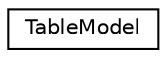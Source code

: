 digraph "Graphical Class Hierarchy"
{
  edge [fontname="Helvetica",fontsize="10",labelfontname="Helvetica",labelfontsize="10"];
  node [fontname="Helvetica",fontsize="10",shape=record];
  rankdir="LR";
  Node1 [label="TableModel",height=0.2,width=0.4,color="black", fillcolor="white", style="filled",URL="$class_table_model.html"];
}
